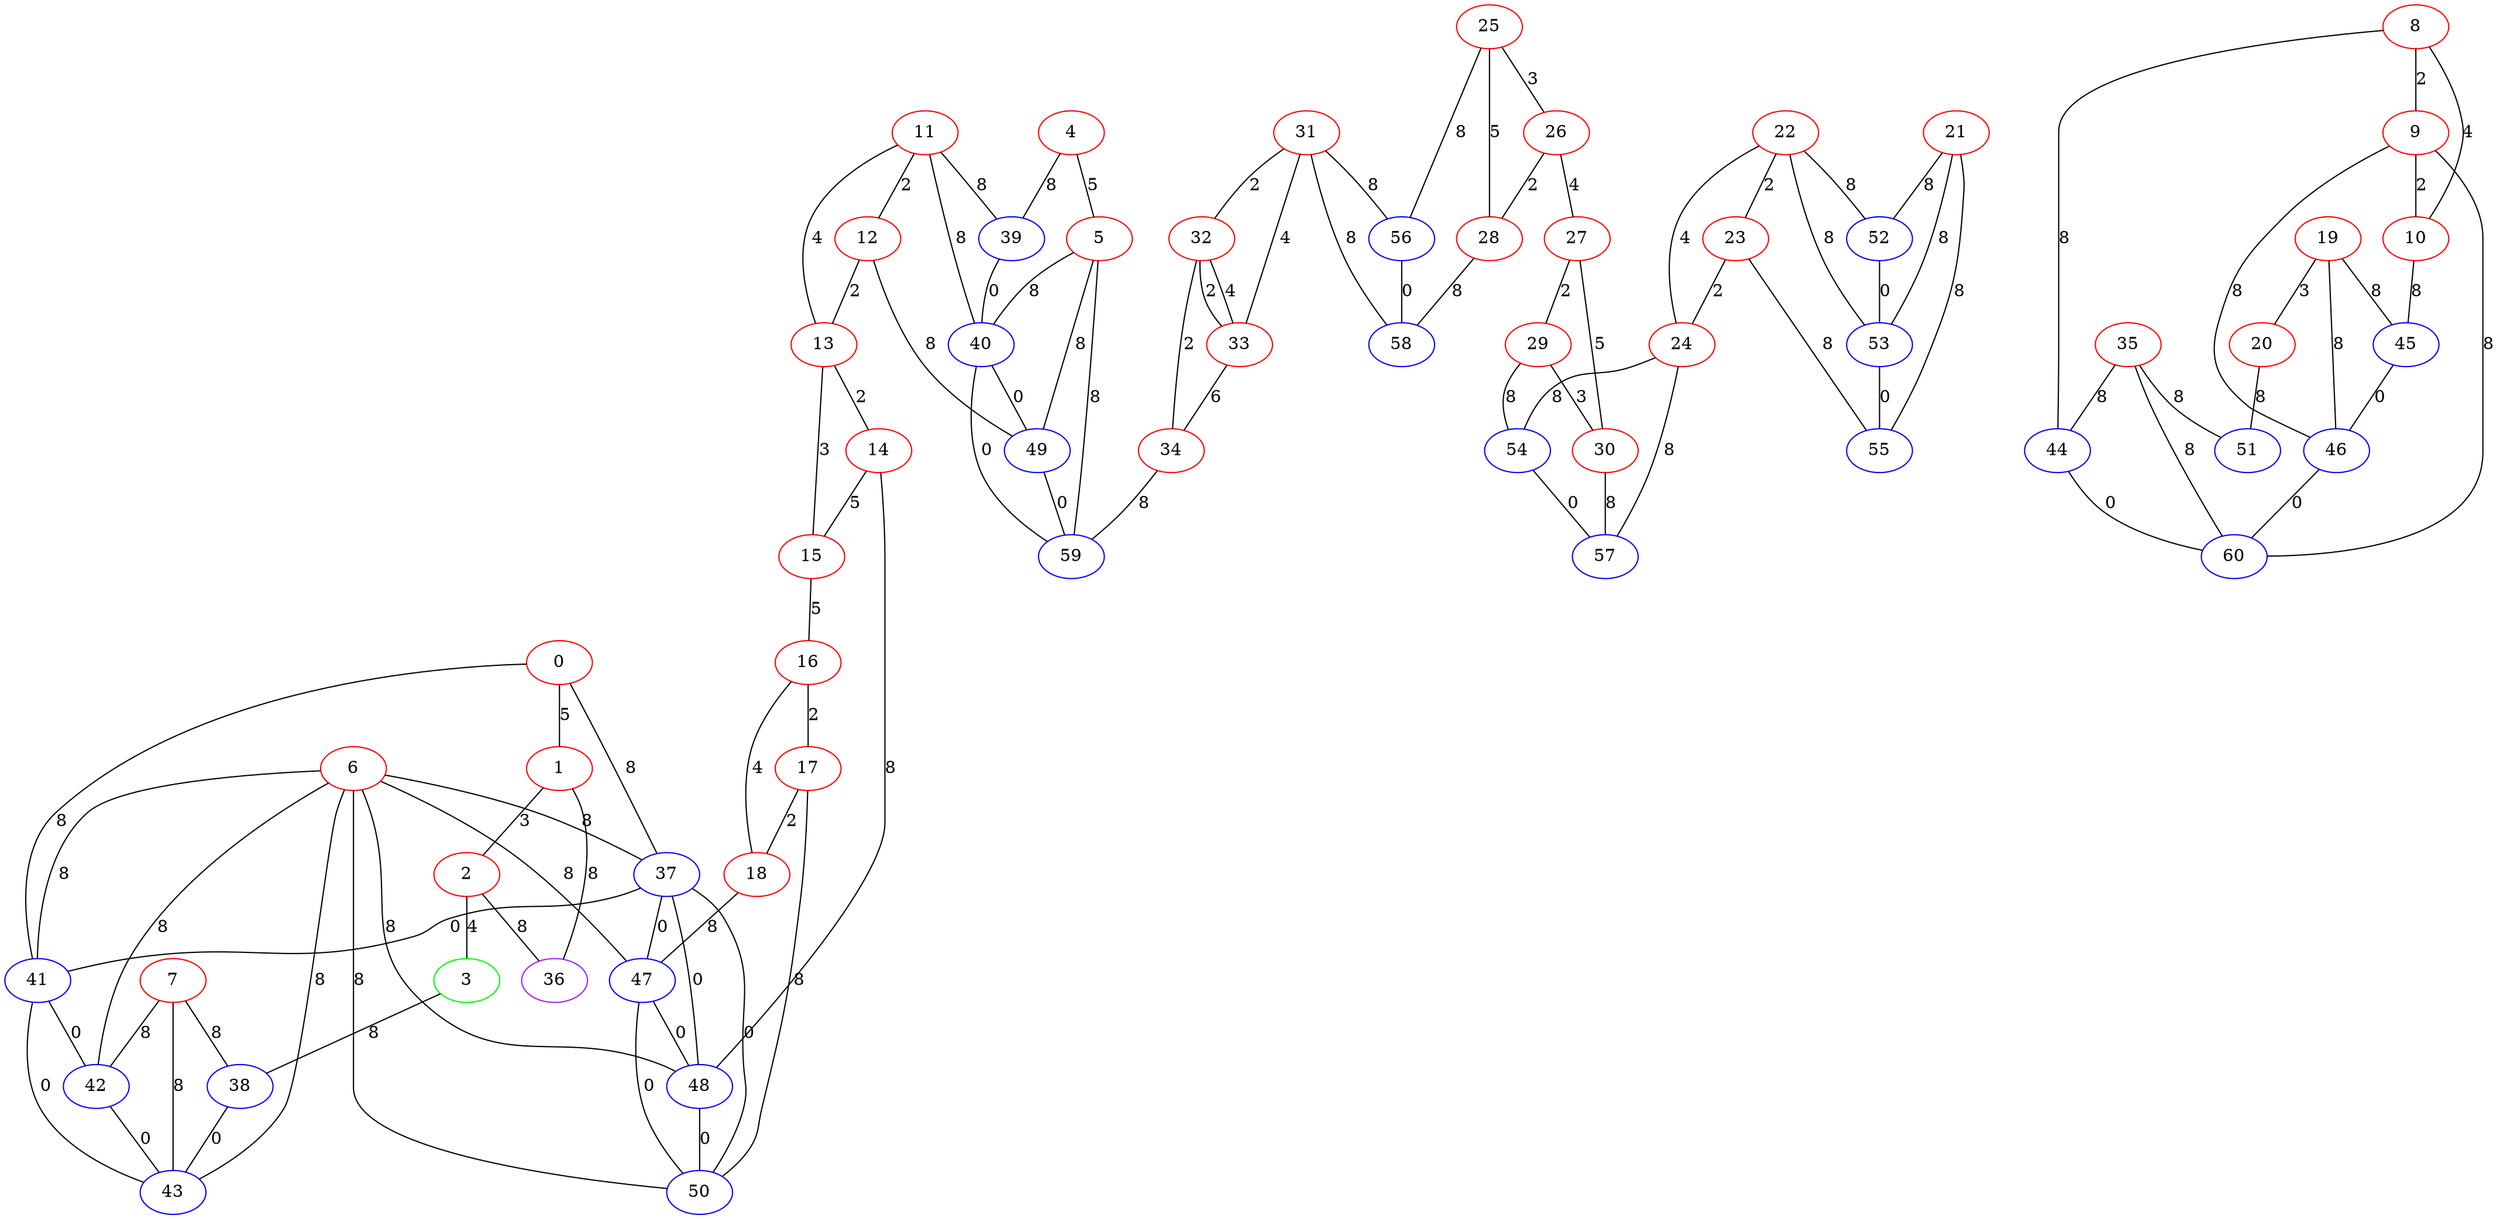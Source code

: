 graph "" {
0 [color=red, weight=1];
1 [color=red, weight=1];
2 [color=red, weight=1];
3 [color=green, weight=2];
4 [color=red, weight=1];
5 [color=red, weight=1];
6 [color=red, weight=1];
7 [color=red, weight=1];
8 [color=red, weight=1];
9 [color=red, weight=1];
10 [color=red, weight=1];
11 [color=red, weight=1];
12 [color=red, weight=1];
13 [color=red, weight=1];
14 [color=red, weight=1];
15 [color=red, weight=1];
16 [color=red, weight=1];
17 [color=red, weight=1];
18 [color=red, weight=1];
19 [color=red, weight=1];
20 [color=red, weight=1];
21 [color=red, weight=1];
22 [color=red, weight=1];
23 [color=red, weight=1];
24 [color=red, weight=1];
25 [color=red, weight=1];
26 [color=red, weight=1];
27 [color=red, weight=1];
28 [color=red, weight=1];
29 [color=red, weight=1];
30 [color=red, weight=1];
31 [color=red, weight=1];
32 [color=red, weight=1];
33 [color=red, weight=1];
34 [color=red, weight=1];
35 [color=red, weight=1];
36 [color=purple, weight=4];
37 [color=blue, weight=3];
38 [color=blue, weight=3];
39 [color=blue, weight=3];
40 [color=blue, weight=3];
41 [color=blue, weight=3];
42 [color=blue, weight=3];
43 [color=blue, weight=3];
44 [color=blue, weight=3];
45 [color=blue, weight=3];
46 [color=blue, weight=3];
47 [color=blue, weight=3];
48 [color=blue, weight=3];
49 [color=blue, weight=3];
50 [color=blue, weight=3];
51 [color=blue, weight=3];
52 [color=blue, weight=3];
53 [color=blue, weight=3];
54 [color=blue, weight=3];
55 [color=blue, weight=3];
56 [color=blue, weight=3];
57 [color=blue, weight=3];
58 [color=blue, weight=3];
59 [color=blue, weight=3];
60 [color=blue, weight=3];
0 -- 1  [key=0, label=5];
0 -- 37  [key=0, label=8];
0 -- 41  [key=0, label=8];
1 -- 2  [key=0, label=3];
1 -- 36  [key=0, label=8];
2 -- 3  [key=0, label=4];
2 -- 36  [key=0, label=8];
3 -- 38  [key=0, label=8];
4 -- 5  [key=0, label=5];
4 -- 39  [key=0, label=8];
5 -- 40  [key=0, label=8];
5 -- 49  [key=0, label=8];
5 -- 59  [key=0, label=8];
6 -- 37  [key=0, label=8];
6 -- 41  [key=0, label=8];
6 -- 42  [key=0, label=8];
6 -- 43  [key=0, label=8];
6 -- 47  [key=0, label=8];
6 -- 48  [key=0, label=8];
6 -- 50  [key=0, label=8];
7 -- 42  [key=0, label=8];
7 -- 43  [key=0, label=8];
7 -- 38  [key=0, label=8];
8 -- 9  [key=0, label=2];
8 -- 10  [key=0, label=4];
8 -- 44  [key=0, label=8];
9 -- 10  [key=0, label=2];
9 -- 60  [key=0, label=8];
9 -- 46  [key=0, label=8];
10 -- 45  [key=0, label=8];
11 -- 40  [key=0, label=8];
11 -- 12  [key=0, label=2];
11 -- 13  [key=0, label=4];
11 -- 39  [key=0, label=8];
12 -- 49  [key=0, label=8];
12 -- 13  [key=0, label=2];
13 -- 14  [key=0, label=2];
13 -- 15  [key=0, label=3];
14 -- 48  [key=0, label=8];
14 -- 15  [key=0, label=5];
15 -- 16  [key=0, label=5];
16 -- 17  [key=0, label=2];
16 -- 18  [key=0, label=4];
17 -- 18  [key=0, label=2];
17 -- 50  [key=0, label=8];
18 -- 47  [key=0, label=8];
19 -- 20  [key=0, label=3];
19 -- 45  [key=0, label=8];
19 -- 46  [key=0, label=8];
20 -- 51  [key=0, label=8];
21 -- 52  [key=0, label=8];
21 -- 53  [key=0, label=8];
21 -- 55  [key=0, label=8];
22 -- 24  [key=0, label=4];
22 -- 52  [key=0, label=8];
22 -- 53  [key=0, label=8];
22 -- 23  [key=0, label=2];
23 -- 24  [key=0, label=2];
23 -- 55  [key=0, label=8];
24 -- 57  [key=0, label=8];
24 -- 54  [key=0, label=8];
25 -- 56  [key=0, label=8];
25 -- 26  [key=0, label=3];
25 -- 28  [key=0, label=5];
26 -- 27  [key=0, label=4];
26 -- 28  [key=0, label=2];
27 -- 29  [key=0, label=2];
27 -- 30  [key=0, label=5];
28 -- 58  [key=0, label=8];
29 -- 54  [key=0, label=8];
29 -- 30  [key=0, label=3];
30 -- 57  [key=0, label=8];
31 -- 32  [key=0, label=2];
31 -- 33  [key=0, label=4];
31 -- 58  [key=0, label=8];
31 -- 56  [key=0, label=8];
32 -- 33  [key=0, label=4];
32 -- 33  [key=1, label=2];
32 -- 34  [key=0, label=2];
33 -- 34  [key=0, label=6];
34 -- 59  [key=0, label=8];
35 -- 60  [key=0, label=8];
35 -- 51  [key=0, label=8];
35 -- 44  [key=0, label=8];
37 -- 41  [key=0, label=0];
37 -- 47  [key=0, label=0];
37 -- 48  [key=0, label=0];
37 -- 50  [key=0, label=0];
38 -- 43  [key=0, label=0];
39 -- 40  [key=0, label=0];
40 -- 49  [key=0, label=0];
40 -- 59  [key=0, label=0];
41 -- 42  [key=0, label=0];
41 -- 43  [key=0, label=0];
42 -- 43  [key=0, label=0];
44 -- 60  [key=0, label=0];
45 -- 46  [key=0, label=0];
46 -- 60  [key=0, label=0];
47 -- 48  [key=0, label=0];
47 -- 50  [key=0, label=0];
48 -- 50  [key=0, label=0];
49 -- 59  [key=0, label=0];
52 -- 53  [key=0, label=0];
53 -- 55  [key=0, label=0];
54 -- 57  [key=0, label=0];
56 -- 58  [key=0, label=0];
}
